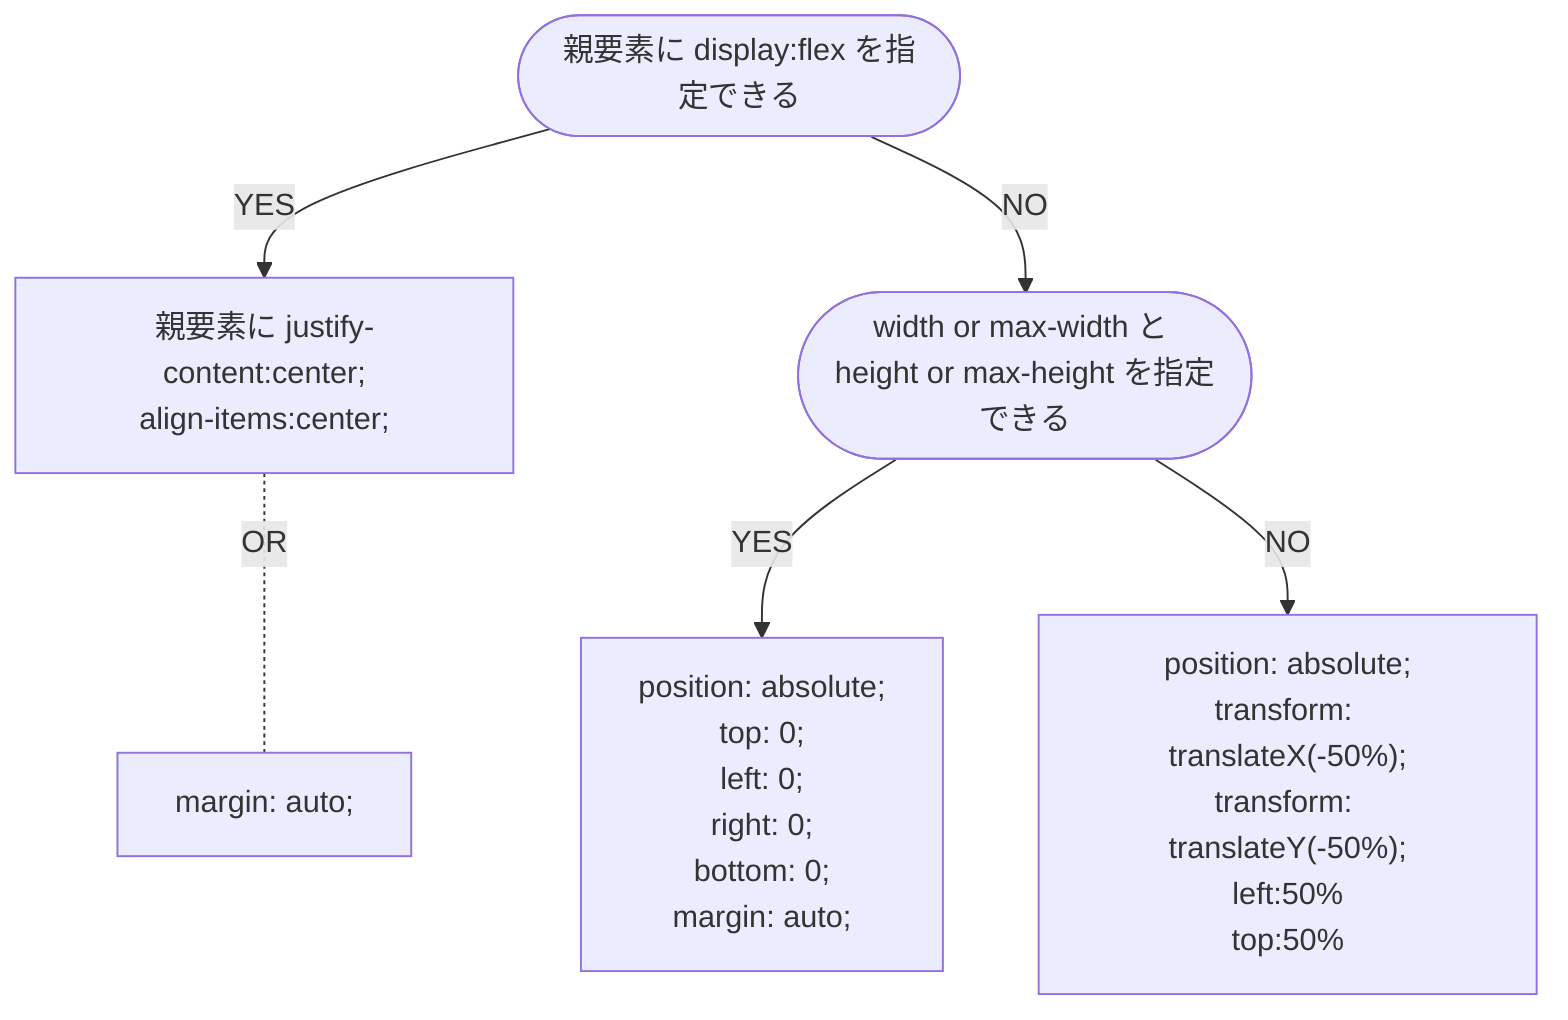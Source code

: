 graph TD;
    1([親要素に display:flex を指定できる])
    1-- YES -->2[親要素に justify-content:center;\nalign-items:center;]
    2-. OR .-3[margin: auto;]
    1-- NO -->4([width or max-width と height or max-height を指定できる])
    4-- YES -->5[position: absolute;\ntop: 0;\nleft: 0;\nright: 0;\nbottom: 0;\nmargin: auto;]
    4-- NO -->6["position: absolute;\ntransform: translateX(-50%);\ntransform: translateY(-50%);\nleft:50%\ntop:50%"]